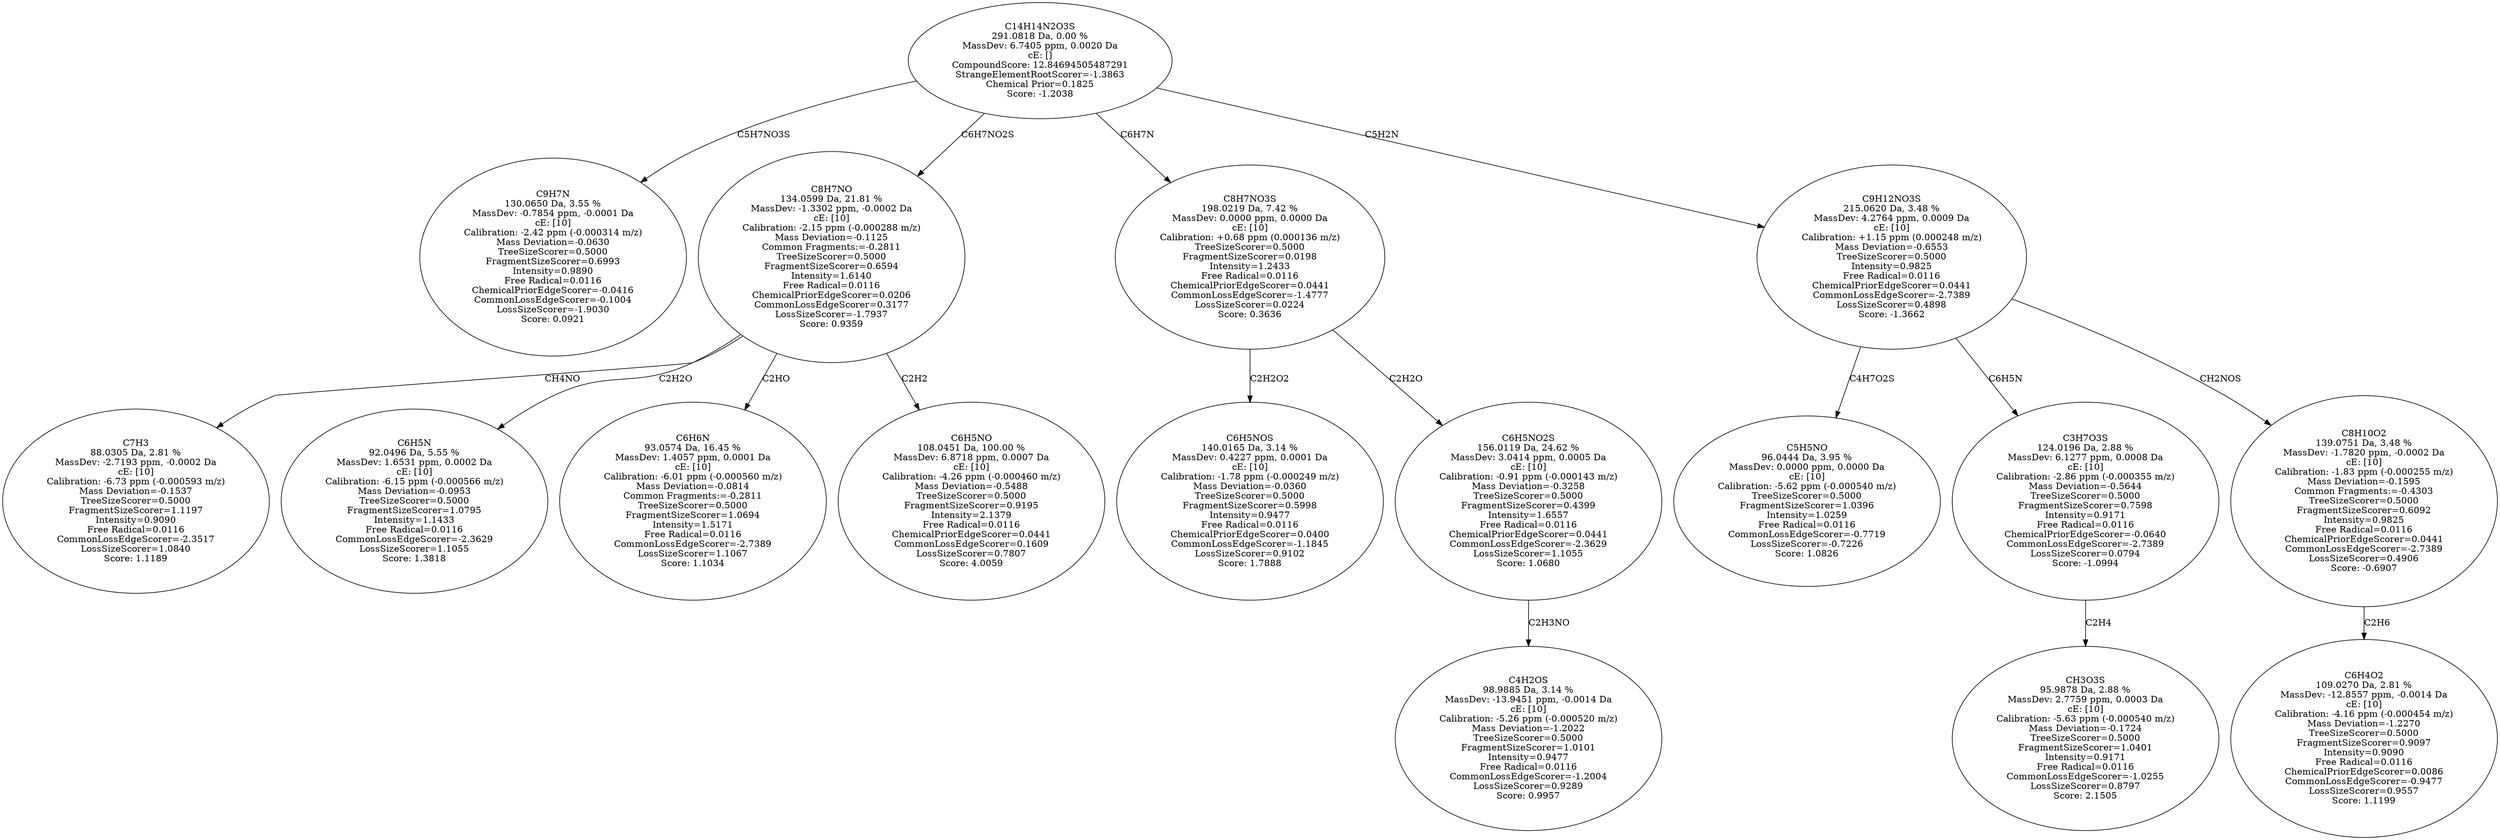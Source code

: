 strict digraph {
v1 [label="C9H7N\n130.0650 Da, 3.55 %\nMassDev: -0.7854 ppm, -0.0001 Da\ncE: [10]\nCalibration: -2.42 ppm (-0.000314 m/z)\nMass Deviation=-0.0630\nTreeSizeScorer=0.5000\nFragmentSizeScorer=0.6993\nIntensity=0.9890\nFree Radical=0.0116\nChemicalPriorEdgeScorer=-0.0416\nCommonLossEdgeScorer=-0.1004\nLossSizeScorer=-1.9030\nScore: 0.0921"];
v2 [label="C7H3\n88.0305 Da, 2.81 %\nMassDev: -2.7193 ppm, -0.0002 Da\ncE: [10]\nCalibration: -6.73 ppm (-0.000593 m/z)\nMass Deviation=-0.1537\nTreeSizeScorer=0.5000\nFragmentSizeScorer=1.1197\nIntensity=0.9090\nFree Radical=0.0116\nCommonLossEdgeScorer=-2.3517\nLossSizeScorer=1.0840\nScore: 1.1189"];
v3 [label="C6H5N\n92.0496 Da, 5.55 %\nMassDev: 1.6531 ppm, 0.0002 Da\ncE: [10]\nCalibration: -6.15 ppm (-0.000566 m/z)\nMass Deviation=-0.0953\nTreeSizeScorer=0.5000\nFragmentSizeScorer=1.0795\nIntensity=1.1433\nFree Radical=0.0116\nCommonLossEdgeScorer=-2.3629\nLossSizeScorer=1.1055\nScore: 1.3818"];
v4 [label="C6H6N\n93.0574 Da, 16.45 %\nMassDev: 1.4057 ppm, 0.0001 Da\ncE: [10]\nCalibration: -6.01 ppm (-0.000560 m/z)\nMass Deviation=-0.0814\nCommon Fragments:=-0.2811\nTreeSizeScorer=0.5000\nFragmentSizeScorer=1.0694\nIntensity=1.5171\nFree Radical=0.0116\nCommonLossEdgeScorer=-2.7389\nLossSizeScorer=1.1067\nScore: 1.1034"];
v5 [label="C6H5NO\n108.0451 Da, 100.00 %\nMassDev: 6.8718 ppm, 0.0007 Da\ncE: [10]\nCalibration: -4.26 ppm (-0.000460 m/z)\nMass Deviation=-0.5488\nTreeSizeScorer=0.5000\nFragmentSizeScorer=0.9195\nIntensity=2.1379\nFree Radical=0.0116\nChemicalPriorEdgeScorer=0.0441\nCommonLossEdgeScorer=0.1609\nLossSizeScorer=0.7807\nScore: 4.0059"];
v6 [label="C8H7NO\n134.0599 Da, 21.81 %\nMassDev: -1.3302 ppm, -0.0002 Da\ncE: [10]\nCalibration: -2.15 ppm (-0.000288 m/z)\nMass Deviation=-0.1125\nCommon Fragments:=-0.2811\nTreeSizeScorer=0.5000\nFragmentSizeScorer=0.6594\nIntensity=1.6140\nFree Radical=0.0116\nChemicalPriorEdgeScorer=0.0206\nCommonLossEdgeScorer=0.3177\nLossSizeScorer=-1.7937\nScore: 0.9359"];
v7 [label="C6H5NOS\n140.0165 Da, 3.14 %\nMassDev: 0.4227 ppm, 0.0001 Da\ncE: [10]\nCalibration: -1.78 ppm (-0.000249 m/z)\nMass Deviation=-0.0360\nTreeSizeScorer=0.5000\nFragmentSizeScorer=0.5998\nIntensity=0.9477\nFree Radical=0.0116\nChemicalPriorEdgeScorer=0.0400\nCommonLossEdgeScorer=-1.1845\nLossSizeScorer=0.9102\nScore: 1.7888"];
v8 [label="C4H2OS\n98.9885 Da, 3.14 %\nMassDev: -13.9451 ppm, -0.0014 Da\ncE: [10]\nCalibration: -5.26 ppm (-0.000520 m/z)\nMass Deviation=-1.2022\nTreeSizeScorer=0.5000\nFragmentSizeScorer=1.0101\nIntensity=0.9477\nFree Radical=0.0116\nCommonLossEdgeScorer=-1.2004\nLossSizeScorer=0.9289\nScore: 0.9957"];
v9 [label="C6H5NO2S\n156.0119 Da, 24.62 %\nMassDev: 3.0414 ppm, 0.0005 Da\ncE: [10]\nCalibration: -0.91 ppm (-0.000143 m/z)\nMass Deviation=-0.3258\nTreeSizeScorer=0.5000\nFragmentSizeScorer=0.4399\nIntensity=1.6557\nFree Radical=0.0116\nChemicalPriorEdgeScorer=0.0441\nCommonLossEdgeScorer=-2.3629\nLossSizeScorer=1.1055\nScore: 1.0680"];
v10 [label="C8H7NO3S\n198.0219 Da, 7.42 %\nMassDev: 0.0000 ppm, 0.0000 Da\ncE: [10]\nCalibration: +0.68 ppm (0.000136 m/z)\nTreeSizeScorer=0.5000\nFragmentSizeScorer=0.0198\nIntensity=1.2433\nFree Radical=0.0116\nChemicalPriorEdgeScorer=0.0441\nCommonLossEdgeScorer=-1.4777\nLossSizeScorer=0.0224\nScore: 0.3636"];
v11 [label="C5H5NO\n96.0444 Da, 3.95 %\nMassDev: 0.0000 ppm, 0.0000 Da\ncE: [10]\nCalibration: -5.62 ppm (-0.000540 m/z)\nTreeSizeScorer=0.5000\nFragmentSizeScorer=1.0396\nIntensity=1.0259\nFree Radical=0.0116\nCommonLossEdgeScorer=-0.7719\nLossSizeScorer=-0.7226\nScore: 1.0826"];
v12 [label="CH3O3S\n95.9878 Da, 2.88 %\nMassDev: 2.7759 ppm, 0.0003 Da\ncE: [10]\nCalibration: -5.63 ppm (-0.000540 m/z)\nMass Deviation=-0.1724\nTreeSizeScorer=0.5000\nFragmentSizeScorer=1.0401\nIntensity=0.9171\nFree Radical=0.0116\nCommonLossEdgeScorer=-1.0255\nLossSizeScorer=0.8797\nScore: 2.1505"];
v13 [label="C3H7O3S\n124.0196 Da, 2.88 %\nMassDev: 6.1277 ppm, 0.0008 Da\ncE: [10]\nCalibration: -2.86 ppm (-0.000355 m/z)\nMass Deviation=-0.5644\nTreeSizeScorer=0.5000\nFragmentSizeScorer=0.7598\nIntensity=0.9171\nFree Radical=0.0116\nChemicalPriorEdgeScorer=-0.0640\nCommonLossEdgeScorer=-2.7389\nLossSizeScorer=0.0794\nScore: -1.0994"];
v14 [label="C6H4O2\n109.0270 Da, 2.81 %\nMassDev: -12.8557 ppm, -0.0014 Da\ncE: [10]\nCalibration: -4.16 ppm (-0.000454 m/z)\nMass Deviation=-1.2270\nTreeSizeScorer=0.5000\nFragmentSizeScorer=0.9097\nIntensity=0.9090\nFree Radical=0.0116\nChemicalPriorEdgeScorer=0.0086\nCommonLossEdgeScorer=-0.9477\nLossSizeScorer=0.9557\nScore: 1.1199"];
v15 [label="C8H10O2\n139.0751 Da, 3.48 %\nMassDev: -1.7820 ppm, -0.0002 Da\ncE: [10]\nCalibration: -1.83 ppm (-0.000255 m/z)\nMass Deviation=-0.1595\nCommon Fragments:=-0.4303\nTreeSizeScorer=0.5000\nFragmentSizeScorer=0.6092\nIntensity=0.9825\nFree Radical=0.0116\nChemicalPriorEdgeScorer=0.0441\nCommonLossEdgeScorer=-2.7389\nLossSizeScorer=0.4906\nScore: -0.6907"];
v16 [label="C9H12NO3S\n215.0620 Da, 3.48 %\nMassDev: 4.2764 ppm, 0.0009 Da\ncE: [10]\nCalibration: +1.15 ppm (0.000248 m/z)\nMass Deviation=-0.6553\nTreeSizeScorer=0.5000\nIntensity=0.9825\nFree Radical=0.0116\nChemicalPriorEdgeScorer=0.0441\nCommonLossEdgeScorer=-2.7389\nLossSizeScorer=0.4898\nScore: -1.3662"];
v17 [label="C14H14N2O3S\n291.0818 Da, 0.00 %\nMassDev: 6.7405 ppm, 0.0020 Da\ncE: []\nCompoundScore: 12.84694505487291\nStrangeElementRootScorer=-1.3863\nChemical Prior=0.1825\nScore: -1.2038"];
v17 -> v1 [label="C5H7NO3S"];
v6 -> v2 [label="CH4NO"];
v6 -> v3 [label="C2H2O"];
v6 -> v4 [label="C2HO"];
v6 -> v5 [label="C2H2"];
v17 -> v6 [label="C6H7NO2S"];
v10 -> v7 [label="C2H2O2"];
v9 -> v8 [label="C2H3NO"];
v10 -> v9 [label="C2H2O"];
v17 -> v10 [label="C6H7N"];
v16 -> v11 [label="C4H7O2S"];
v13 -> v12 [label="C2H4"];
v16 -> v13 [label="C6H5N"];
v15 -> v14 [label="C2H6"];
v16 -> v15 [label="CH2NOS"];
v17 -> v16 [label="C5H2N"];
}